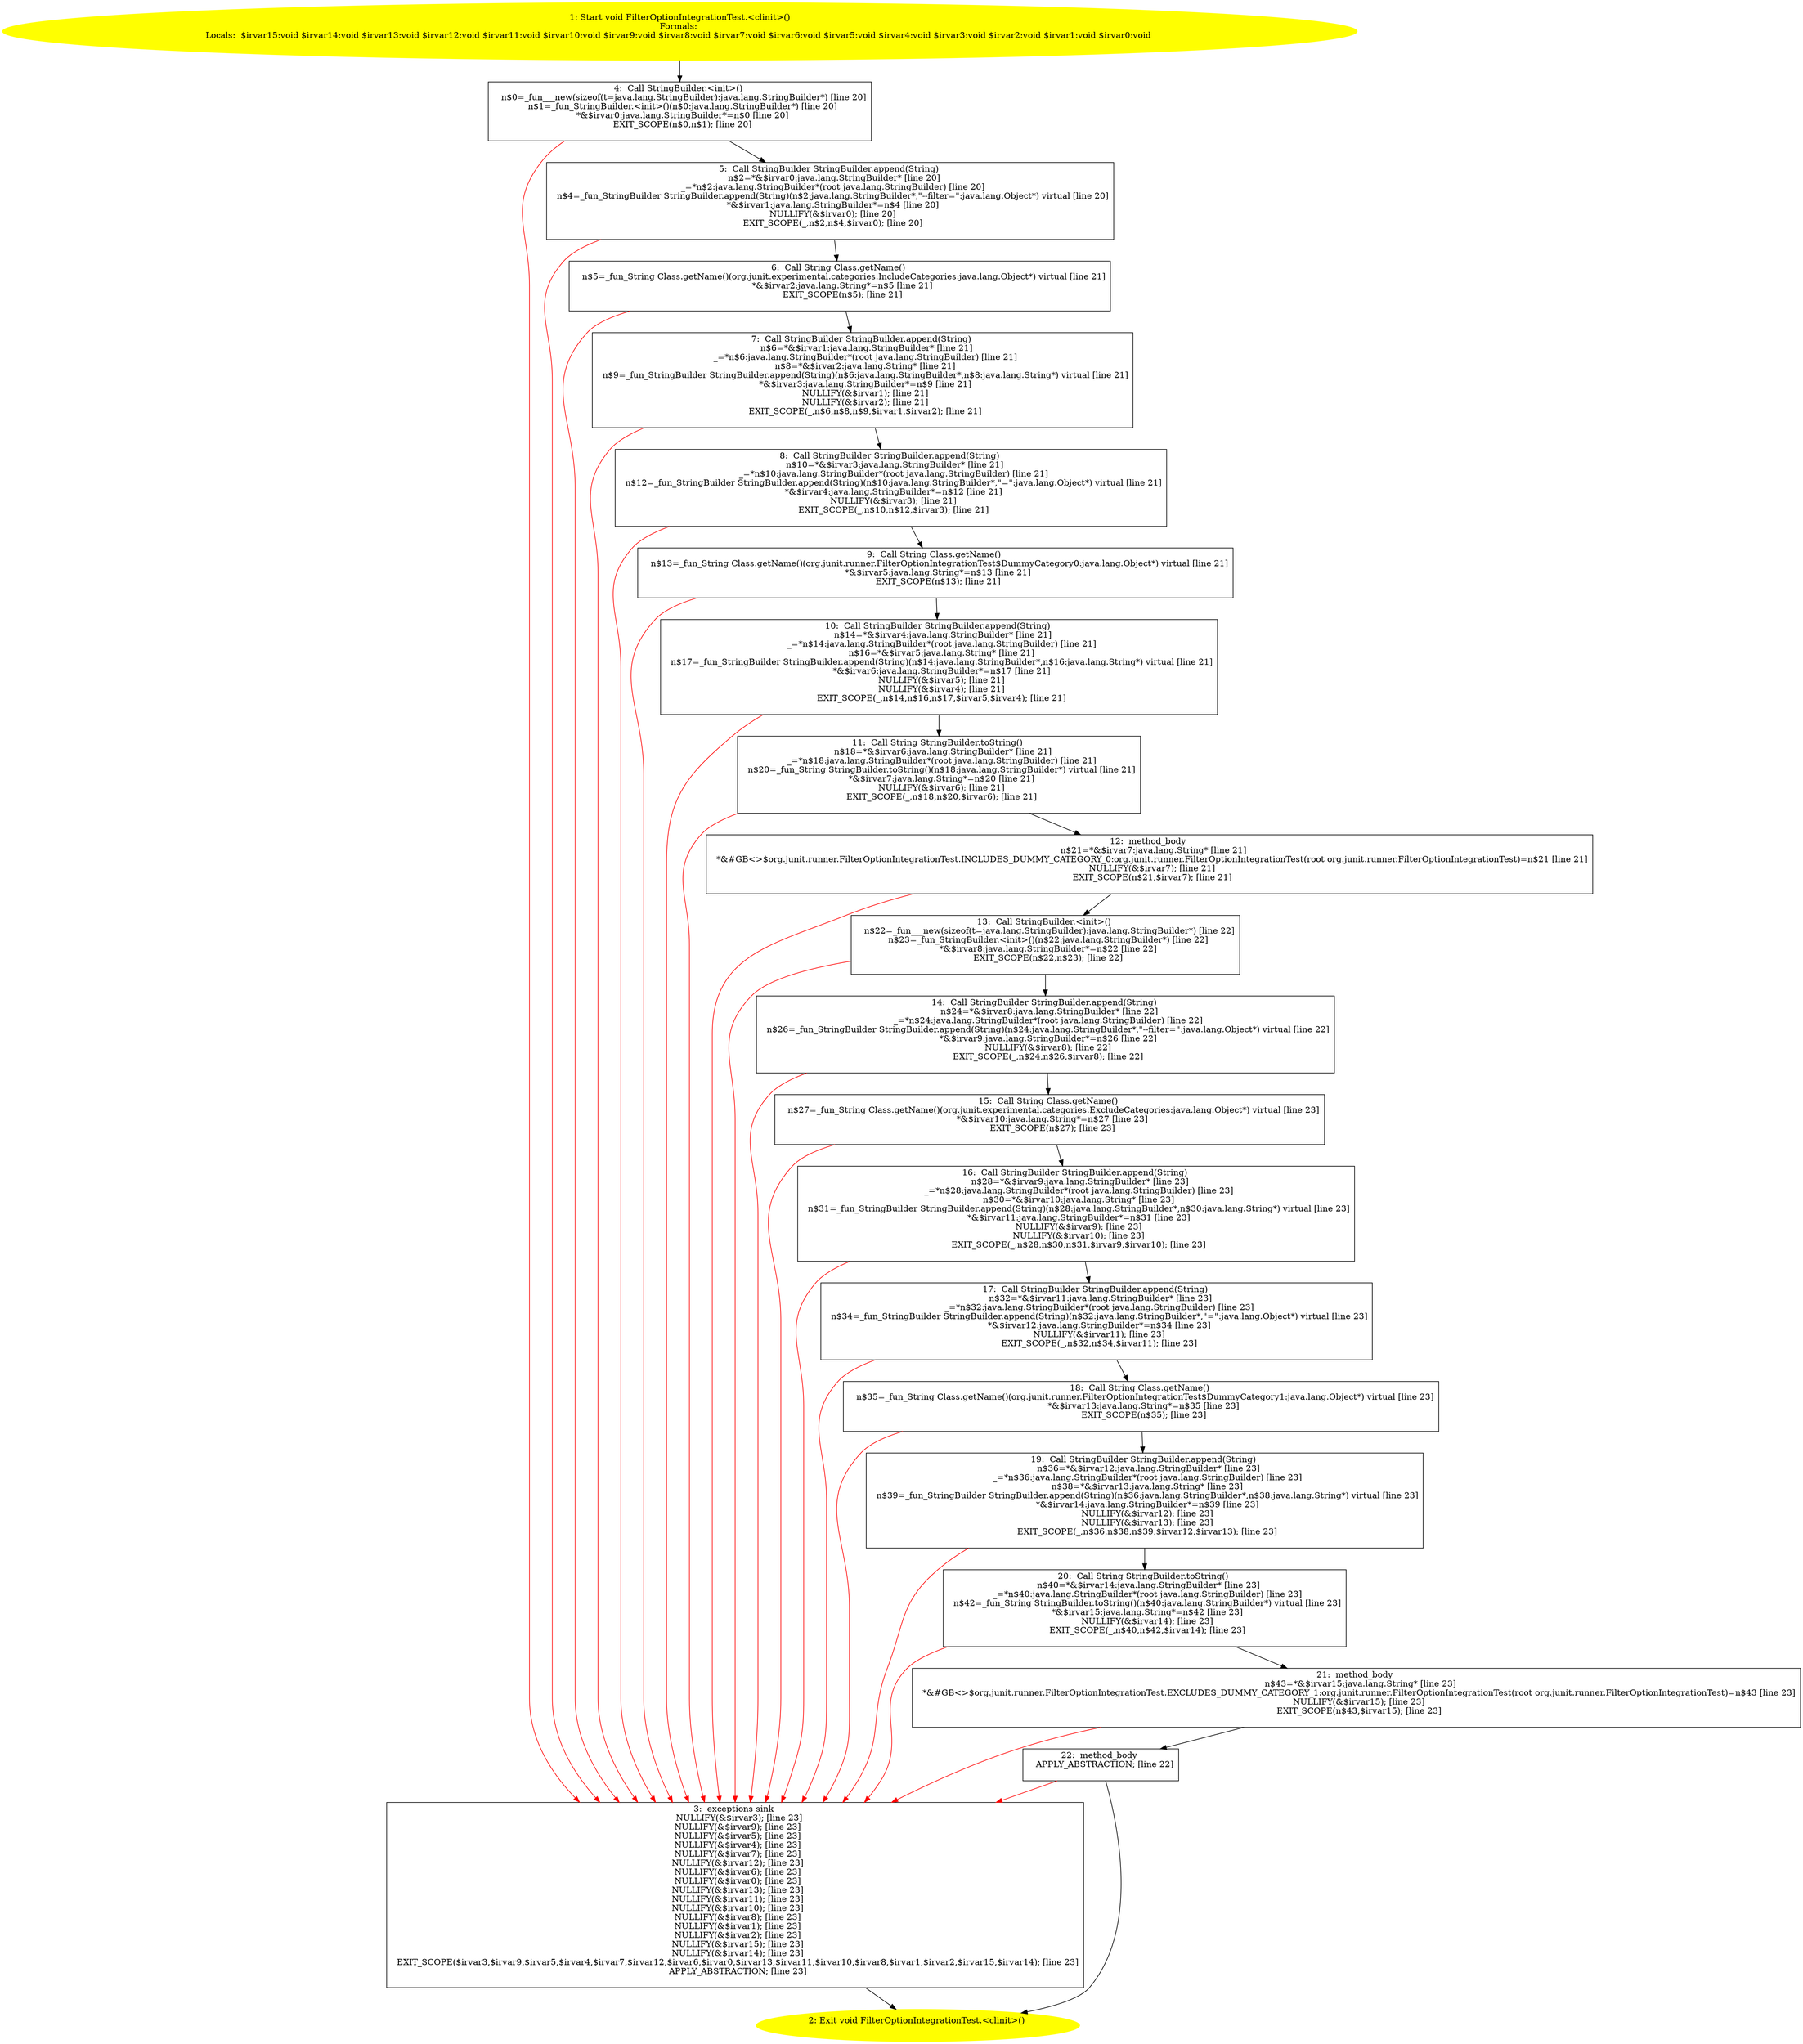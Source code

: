 /* @generated */
digraph cfg {
"org.junit.runner.FilterOptionIntegrationTest.<clinit>():void.8c61b3772c4a155a47fb97c91d3e4396_1" [label="1: Start void FilterOptionIntegrationTest.<clinit>()\nFormals: \nLocals:  $irvar15:void $irvar14:void $irvar13:void $irvar12:void $irvar11:void $irvar10:void $irvar9:void $irvar8:void $irvar7:void $irvar6:void $irvar5:void $irvar4:void $irvar3:void $irvar2:void $irvar1:void $irvar0:void \n  " color=yellow style=filled]
	

	 "org.junit.runner.FilterOptionIntegrationTest.<clinit>():void.8c61b3772c4a155a47fb97c91d3e4396_1" -> "org.junit.runner.FilterOptionIntegrationTest.<clinit>():void.8c61b3772c4a155a47fb97c91d3e4396_4" ;
"org.junit.runner.FilterOptionIntegrationTest.<clinit>():void.8c61b3772c4a155a47fb97c91d3e4396_2" [label="2: Exit void FilterOptionIntegrationTest.<clinit>() \n  " color=yellow style=filled]
	

"org.junit.runner.FilterOptionIntegrationTest.<clinit>():void.8c61b3772c4a155a47fb97c91d3e4396_3" [label="3:  exceptions sink \n   NULLIFY(&$irvar3); [line 23]\n  NULLIFY(&$irvar9); [line 23]\n  NULLIFY(&$irvar5); [line 23]\n  NULLIFY(&$irvar4); [line 23]\n  NULLIFY(&$irvar7); [line 23]\n  NULLIFY(&$irvar12); [line 23]\n  NULLIFY(&$irvar6); [line 23]\n  NULLIFY(&$irvar0); [line 23]\n  NULLIFY(&$irvar13); [line 23]\n  NULLIFY(&$irvar11); [line 23]\n  NULLIFY(&$irvar10); [line 23]\n  NULLIFY(&$irvar8); [line 23]\n  NULLIFY(&$irvar1); [line 23]\n  NULLIFY(&$irvar2); [line 23]\n  NULLIFY(&$irvar15); [line 23]\n  NULLIFY(&$irvar14); [line 23]\n  EXIT_SCOPE($irvar3,$irvar9,$irvar5,$irvar4,$irvar7,$irvar12,$irvar6,$irvar0,$irvar13,$irvar11,$irvar10,$irvar8,$irvar1,$irvar2,$irvar15,$irvar14); [line 23]\n  APPLY_ABSTRACTION; [line 23]\n " shape="box"]
	

	 "org.junit.runner.FilterOptionIntegrationTest.<clinit>():void.8c61b3772c4a155a47fb97c91d3e4396_3" -> "org.junit.runner.FilterOptionIntegrationTest.<clinit>():void.8c61b3772c4a155a47fb97c91d3e4396_2" ;
"org.junit.runner.FilterOptionIntegrationTest.<clinit>():void.8c61b3772c4a155a47fb97c91d3e4396_4" [label="4:  Call StringBuilder.<init>() \n   n$0=_fun___new(sizeof(t=java.lang.StringBuilder):java.lang.StringBuilder*) [line 20]\n  n$1=_fun_StringBuilder.<init>()(n$0:java.lang.StringBuilder*) [line 20]\n  *&$irvar0:java.lang.StringBuilder*=n$0 [line 20]\n  EXIT_SCOPE(n$0,n$1); [line 20]\n " shape="box"]
	

	 "org.junit.runner.FilterOptionIntegrationTest.<clinit>():void.8c61b3772c4a155a47fb97c91d3e4396_4" -> "org.junit.runner.FilterOptionIntegrationTest.<clinit>():void.8c61b3772c4a155a47fb97c91d3e4396_5" ;
	 "org.junit.runner.FilterOptionIntegrationTest.<clinit>():void.8c61b3772c4a155a47fb97c91d3e4396_4" -> "org.junit.runner.FilterOptionIntegrationTest.<clinit>():void.8c61b3772c4a155a47fb97c91d3e4396_3" [color="red" ];
"org.junit.runner.FilterOptionIntegrationTest.<clinit>():void.8c61b3772c4a155a47fb97c91d3e4396_5" [label="5:  Call StringBuilder StringBuilder.append(String) \n   n$2=*&$irvar0:java.lang.StringBuilder* [line 20]\n  _=*n$2:java.lang.StringBuilder*(root java.lang.StringBuilder) [line 20]\n  n$4=_fun_StringBuilder StringBuilder.append(String)(n$2:java.lang.StringBuilder*,\"--filter=\":java.lang.Object*) virtual [line 20]\n  *&$irvar1:java.lang.StringBuilder*=n$4 [line 20]\n  NULLIFY(&$irvar0); [line 20]\n  EXIT_SCOPE(_,n$2,n$4,$irvar0); [line 20]\n " shape="box"]
	

	 "org.junit.runner.FilterOptionIntegrationTest.<clinit>():void.8c61b3772c4a155a47fb97c91d3e4396_5" -> "org.junit.runner.FilterOptionIntegrationTest.<clinit>():void.8c61b3772c4a155a47fb97c91d3e4396_6" ;
	 "org.junit.runner.FilterOptionIntegrationTest.<clinit>():void.8c61b3772c4a155a47fb97c91d3e4396_5" -> "org.junit.runner.FilterOptionIntegrationTest.<clinit>():void.8c61b3772c4a155a47fb97c91d3e4396_3" [color="red" ];
"org.junit.runner.FilterOptionIntegrationTest.<clinit>():void.8c61b3772c4a155a47fb97c91d3e4396_6" [label="6:  Call String Class.getName() \n   n$5=_fun_String Class.getName()(org.junit.experimental.categories.IncludeCategories:java.lang.Object*) virtual [line 21]\n  *&$irvar2:java.lang.String*=n$5 [line 21]\n  EXIT_SCOPE(n$5); [line 21]\n " shape="box"]
	

	 "org.junit.runner.FilterOptionIntegrationTest.<clinit>():void.8c61b3772c4a155a47fb97c91d3e4396_6" -> "org.junit.runner.FilterOptionIntegrationTest.<clinit>():void.8c61b3772c4a155a47fb97c91d3e4396_7" ;
	 "org.junit.runner.FilterOptionIntegrationTest.<clinit>():void.8c61b3772c4a155a47fb97c91d3e4396_6" -> "org.junit.runner.FilterOptionIntegrationTest.<clinit>():void.8c61b3772c4a155a47fb97c91d3e4396_3" [color="red" ];
"org.junit.runner.FilterOptionIntegrationTest.<clinit>():void.8c61b3772c4a155a47fb97c91d3e4396_7" [label="7:  Call StringBuilder StringBuilder.append(String) \n   n$6=*&$irvar1:java.lang.StringBuilder* [line 21]\n  _=*n$6:java.lang.StringBuilder*(root java.lang.StringBuilder) [line 21]\n  n$8=*&$irvar2:java.lang.String* [line 21]\n  n$9=_fun_StringBuilder StringBuilder.append(String)(n$6:java.lang.StringBuilder*,n$8:java.lang.String*) virtual [line 21]\n  *&$irvar3:java.lang.StringBuilder*=n$9 [line 21]\n  NULLIFY(&$irvar1); [line 21]\n  NULLIFY(&$irvar2); [line 21]\n  EXIT_SCOPE(_,n$6,n$8,n$9,$irvar1,$irvar2); [line 21]\n " shape="box"]
	

	 "org.junit.runner.FilterOptionIntegrationTest.<clinit>():void.8c61b3772c4a155a47fb97c91d3e4396_7" -> "org.junit.runner.FilterOptionIntegrationTest.<clinit>():void.8c61b3772c4a155a47fb97c91d3e4396_8" ;
	 "org.junit.runner.FilterOptionIntegrationTest.<clinit>():void.8c61b3772c4a155a47fb97c91d3e4396_7" -> "org.junit.runner.FilterOptionIntegrationTest.<clinit>():void.8c61b3772c4a155a47fb97c91d3e4396_3" [color="red" ];
"org.junit.runner.FilterOptionIntegrationTest.<clinit>():void.8c61b3772c4a155a47fb97c91d3e4396_8" [label="8:  Call StringBuilder StringBuilder.append(String) \n   n$10=*&$irvar3:java.lang.StringBuilder* [line 21]\n  _=*n$10:java.lang.StringBuilder*(root java.lang.StringBuilder) [line 21]\n  n$12=_fun_StringBuilder StringBuilder.append(String)(n$10:java.lang.StringBuilder*,\"=\":java.lang.Object*) virtual [line 21]\n  *&$irvar4:java.lang.StringBuilder*=n$12 [line 21]\n  NULLIFY(&$irvar3); [line 21]\n  EXIT_SCOPE(_,n$10,n$12,$irvar3); [line 21]\n " shape="box"]
	

	 "org.junit.runner.FilterOptionIntegrationTest.<clinit>():void.8c61b3772c4a155a47fb97c91d3e4396_8" -> "org.junit.runner.FilterOptionIntegrationTest.<clinit>():void.8c61b3772c4a155a47fb97c91d3e4396_9" ;
	 "org.junit.runner.FilterOptionIntegrationTest.<clinit>():void.8c61b3772c4a155a47fb97c91d3e4396_8" -> "org.junit.runner.FilterOptionIntegrationTest.<clinit>():void.8c61b3772c4a155a47fb97c91d3e4396_3" [color="red" ];
"org.junit.runner.FilterOptionIntegrationTest.<clinit>():void.8c61b3772c4a155a47fb97c91d3e4396_9" [label="9:  Call String Class.getName() \n   n$13=_fun_String Class.getName()(org.junit.runner.FilterOptionIntegrationTest$DummyCategory0:java.lang.Object*) virtual [line 21]\n  *&$irvar5:java.lang.String*=n$13 [line 21]\n  EXIT_SCOPE(n$13); [line 21]\n " shape="box"]
	

	 "org.junit.runner.FilterOptionIntegrationTest.<clinit>():void.8c61b3772c4a155a47fb97c91d3e4396_9" -> "org.junit.runner.FilterOptionIntegrationTest.<clinit>():void.8c61b3772c4a155a47fb97c91d3e4396_10" ;
	 "org.junit.runner.FilterOptionIntegrationTest.<clinit>():void.8c61b3772c4a155a47fb97c91d3e4396_9" -> "org.junit.runner.FilterOptionIntegrationTest.<clinit>():void.8c61b3772c4a155a47fb97c91d3e4396_3" [color="red" ];
"org.junit.runner.FilterOptionIntegrationTest.<clinit>():void.8c61b3772c4a155a47fb97c91d3e4396_10" [label="10:  Call StringBuilder StringBuilder.append(String) \n   n$14=*&$irvar4:java.lang.StringBuilder* [line 21]\n  _=*n$14:java.lang.StringBuilder*(root java.lang.StringBuilder) [line 21]\n  n$16=*&$irvar5:java.lang.String* [line 21]\n  n$17=_fun_StringBuilder StringBuilder.append(String)(n$14:java.lang.StringBuilder*,n$16:java.lang.String*) virtual [line 21]\n  *&$irvar6:java.lang.StringBuilder*=n$17 [line 21]\n  NULLIFY(&$irvar5); [line 21]\n  NULLIFY(&$irvar4); [line 21]\n  EXIT_SCOPE(_,n$14,n$16,n$17,$irvar5,$irvar4); [line 21]\n " shape="box"]
	

	 "org.junit.runner.FilterOptionIntegrationTest.<clinit>():void.8c61b3772c4a155a47fb97c91d3e4396_10" -> "org.junit.runner.FilterOptionIntegrationTest.<clinit>():void.8c61b3772c4a155a47fb97c91d3e4396_11" ;
	 "org.junit.runner.FilterOptionIntegrationTest.<clinit>():void.8c61b3772c4a155a47fb97c91d3e4396_10" -> "org.junit.runner.FilterOptionIntegrationTest.<clinit>():void.8c61b3772c4a155a47fb97c91d3e4396_3" [color="red" ];
"org.junit.runner.FilterOptionIntegrationTest.<clinit>():void.8c61b3772c4a155a47fb97c91d3e4396_11" [label="11:  Call String StringBuilder.toString() \n   n$18=*&$irvar6:java.lang.StringBuilder* [line 21]\n  _=*n$18:java.lang.StringBuilder*(root java.lang.StringBuilder) [line 21]\n  n$20=_fun_String StringBuilder.toString()(n$18:java.lang.StringBuilder*) virtual [line 21]\n  *&$irvar7:java.lang.String*=n$20 [line 21]\n  NULLIFY(&$irvar6); [line 21]\n  EXIT_SCOPE(_,n$18,n$20,$irvar6); [line 21]\n " shape="box"]
	

	 "org.junit.runner.FilterOptionIntegrationTest.<clinit>():void.8c61b3772c4a155a47fb97c91d3e4396_11" -> "org.junit.runner.FilterOptionIntegrationTest.<clinit>():void.8c61b3772c4a155a47fb97c91d3e4396_12" ;
	 "org.junit.runner.FilterOptionIntegrationTest.<clinit>():void.8c61b3772c4a155a47fb97c91d3e4396_11" -> "org.junit.runner.FilterOptionIntegrationTest.<clinit>():void.8c61b3772c4a155a47fb97c91d3e4396_3" [color="red" ];
"org.junit.runner.FilterOptionIntegrationTest.<clinit>():void.8c61b3772c4a155a47fb97c91d3e4396_12" [label="12:  method_body \n   n$21=*&$irvar7:java.lang.String* [line 21]\n  *&#GB<>$org.junit.runner.FilterOptionIntegrationTest.INCLUDES_DUMMY_CATEGORY_0:org.junit.runner.FilterOptionIntegrationTest(root org.junit.runner.FilterOptionIntegrationTest)=n$21 [line 21]\n  NULLIFY(&$irvar7); [line 21]\n  EXIT_SCOPE(n$21,$irvar7); [line 21]\n " shape="box"]
	

	 "org.junit.runner.FilterOptionIntegrationTest.<clinit>():void.8c61b3772c4a155a47fb97c91d3e4396_12" -> "org.junit.runner.FilterOptionIntegrationTest.<clinit>():void.8c61b3772c4a155a47fb97c91d3e4396_13" ;
	 "org.junit.runner.FilterOptionIntegrationTest.<clinit>():void.8c61b3772c4a155a47fb97c91d3e4396_12" -> "org.junit.runner.FilterOptionIntegrationTest.<clinit>():void.8c61b3772c4a155a47fb97c91d3e4396_3" [color="red" ];
"org.junit.runner.FilterOptionIntegrationTest.<clinit>():void.8c61b3772c4a155a47fb97c91d3e4396_13" [label="13:  Call StringBuilder.<init>() \n   n$22=_fun___new(sizeof(t=java.lang.StringBuilder):java.lang.StringBuilder*) [line 22]\n  n$23=_fun_StringBuilder.<init>()(n$22:java.lang.StringBuilder*) [line 22]\n  *&$irvar8:java.lang.StringBuilder*=n$22 [line 22]\n  EXIT_SCOPE(n$22,n$23); [line 22]\n " shape="box"]
	

	 "org.junit.runner.FilterOptionIntegrationTest.<clinit>():void.8c61b3772c4a155a47fb97c91d3e4396_13" -> "org.junit.runner.FilterOptionIntegrationTest.<clinit>():void.8c61b3772c4a155a47fb97c91d3e4396_14" ;
	 "org.junit.runner.FilterOptionIntegrationTest.<clinit>():void.8c61b3772c4a155a47fb97c91d3e4396_13" -> "org.junit.runner.FilterOptionIntegrationTest.<clinit>():void.8c61b3772c4a155a47fb97c91d3e4396_3" [color="red" ];
"org.junit.runner.FilterOptionIntegrationTest.<clinit>():void.8c61b3772c4a155a47fb97c91d3e4396_14" [label="14:  Call StringBuilder StringBuilder.append(String) \n   n$24=*&$irvar8:java.lang.StringBuilder* [line 22]\n  _=*n$24:java.lang.StringBuilder*(root java.lang.StringBuilder) [line 22]\n  n$26=_fun_StringBuilder StringBuilder.append(String)(n$24:java.lang.StringBuilder*,\"--filter=\":java.lang.Object*) virtual [line 22]\n  *&$irvar9:java.lang.StringBuilder*=n$26 [line 22]\n  NULLIFY(&$irvar8); [line 22]\n  EXIT_SCOPE(_,n$24,n$26,$irvar8); [line 22]\n " shape="box"]
	

	 "org.junit.runner.FilterOptionIntegrationTest.<clinit>():void.8c61b3772c4a155a47fb97c91d3e4396_14" -> "org.junit.runner.FilterOptionIntegrationTest.<clinit>():void.8c61b3772c4a155a47fb97c91d3e4396_15" ;
	 "org.junit.runner.FilterOptionIntegrationTest.<clinit>():void.8c61b3772c4a155a47fb97c91d3e4396_14" -> "org.junit.runner.FilterOptionIntegrationTest.<clinit>():void.8c61b3772c4a155a47fb97c91d3e4396_3" [color="red" ];
"org.junit.runner.FilterOptionIntegrationTest.<clinit>():void.8c61b3772c4a155a47fb97c91d3e4396_15" [label="15:  Call String Class.getName() \n   n$27=_fun_String Class.getName()(org.junit.experimental.categories.ExcludeCategories:java.lang.Object*) virtual [line 23]\n  *&$irvar10:java.lang.String*=n$27 [line 23]\n  EXIT_SCOPE(n$27); [line 23]\n " shape="box"]
	

	 "org.junit.runner.FilterOptionIntegrationTest.<clinit>():void.8c61b3772c4a155a47fb97c91d3e4396_15" -> "org.junit.runner.FilterOptionIntegrationTest.<clinit>():void.8c61b3772c4a155a47fb97c91d3e4396_16" ;
	 "org.junit.runner.FilterOptionIntegrationTest.<clinit>():void.8c61b3772c4a155a47fb97c91d3e4396_15" -> "org.junit.runner.FilterOptionIntegrationTest.<clinit>():void.8c61b3772c4a155a47fb97c91d3e4396_3" [color="red" ];
"org.junit.runner.FilterOptionIntegrationTest.<clinit>():void.8c61b3772c4a155a47fb97c91d3e4396_16" [label="16:  Call StringBuilder StringBuilder.append(String) \n   n$28=*&$irvar9:java.lang.StringBuilder* [line 23]\n  _=*n$28:java.lang.StringBuilder*(root java.lang.StringBuilder) [line 23]\n  n$30=*&$irvar10:java.lang.String* [line 23]\n  n$31=_fun_StringBuilder StringBuilder.append(String)(n$28:java.lang.StringBuilder*,n$30:java.lang.String*) virtual [line 23]\n  *&$irvar11:java.lang.StringBuilder*=n$31 [line 23]\n  NULLIFY(&$irvar9); [line 23]\n  NULLIFY(&$irvar10); [line 23]\n  EXIT_SCOPE(_,n$28,n$30,n$31,$irvar9,$irvar10); [line 23]\n " shape="box"]
	

	 "org.junit.runner.FilterOptionIntegrationTest.<clinit>():void.8c61b3772c4a155a47fb97c91d3e4396_16" -> "org.junit.runner.FilterOptionIntegrationTest.<clinit>():void.8c61b3772c4a155a47fb97c91d3e4396_17" ;
	 "org.junit.runner.FilterOptionIntegrationTest.<clinit>():void.8c61b3772c4a155a47fb97c91d3e4396_16" -> "org.junit.runner.FilterOptionIntegrationTest.<clinit>():void.8c61b3772c4a155a47fb97c91d3e4396_3" [color="red" ];
"org.junit.runner.FilterOptionIntegrationTest.<clinit>():void.8c61b3772c4a155a47fb97c91d3e4396_17" [label="17:  Call StringBuilder StringBuilder.append(String) \n   n$32=*&$irvar11:java.lang.StringBuilder* [line 23]\n  _=*n$32:java.lang.StringBuilder*(root java.lang.StringBuilder) [line 23]\n  n$34=_fun_StringBuilder StringBuilder.append(String)(n$32:java.lang.StringBuilder*,\"=\":java.lang.Object*) virtual [line 23]\n  *&$irvar12:java.lang.StringBuilder*=n$34 [line 23]\n  NULLIFY(&$irvar11); [line 23]\n  EXIT_SCOPE(_,n$32,n$34,$irvar11); [line 23]\n " shape="box"]
	

	 "org.junit.runner.FilterOptionIntegrationTest.<clinit>():void.8c61b3772c4a155a47fb97c91d3e4396_17" -> "org.junit.runner.FilterOptionIntegrationTest.<clinit>():void.8c61b3772c4a155a47fb97c91d3e4396_18" ;
	 "org.junit.runner.FilterOptionIntegrationTest.<clinit>():void.8c61b3772c4a155a47fb97c91d3e4396_17" -> "org.junit.runner.FilterOptionIntegrationTest.<clinit>():void.8c61b3772c4a155a47fb97c91d3e4396_3" [color="red" ];
"org.junit.runner.FilterOptionIntegrationTest.<clinit>():void.8c61b3772c4a155a47fb97c91d3e4396_18" [label="18:  Call String Class.getName() \n   n$35=_fun_String Class.getName()(org.junit.runner.FilterOptionIntegrationTest$DummyCategory1:java.lang.Object*) virtual [line 23]\n  *&$irvar13:java.lang.String*=n$35 [line 23]\n  EXIT_SCOPE(n$35); [line 23]\n " shape="box"]
	

	 "org.junit.runner.FilterOptionIntegrationTest.<clinit>():void.8c61b3772c4a155a47fb97c91d3e4396_18" -> "org.junit.runner.FilterOptionIntegrationTest.<clinit>():void.8c61b3772c4a155a47fb97c91d3e4396_19" ;
	 "org.junit.runner.FilterOptionIntegrationTest.<clinit>():void.8c61b3772c4a155a47fb97c91d3e4396_18" -> "org.junit.runner.FilterOptionIntegrationTest.<clinit>():void.8c61b3772c4a155a47fb97c91d3e4396_3" [color="red" ];
"org.junit.runner.FilterOptionIntegrationTest.<clinit>():void.8c61b3772c4a155a47fb97c91d3e4396_19" [label="19:  Call StringBuilder StringBuilder.append(String) \n   n$36=*&$irvar12:java.lang.StringBuilder* [line 23]\n  _=*n$36:java.lang.StringBuilder*(root java.lang.StringBuilder) [line 23]\n  n$38=*&$irvar13:java.lang.String* [line 23]\n  n$39=_fun_StringBuilder StringBuilder.append(String)(n$36:java.lang.StringBuilder*,n$38:java.lang.String*) virtual [line 23]\n  *&$irvar14:java.lang.StringBuilder*=n$39 [line 23]\n  NULLIFY(&$irvar12); [line 23]\n  NULLIFY(&$irvar13); [line 23]\n  EXIT_SCOPE(_,n$36,n$38,n$39,$irvar12,$irvar13); [line 23]\n " shape="box"]
	

	 "org.junit.runner.FilterOptionIntegrationTest.<clinit>():void.8c61b3772c4a155a47fb97c91d3e4396_19" -> "org.junit.runner.FilterOptionIntegrationTest.<clinit>():void.8c61b3772c4a155a47fb97c91d3e4396_20" ;
	 "org.junit.runner.FilterOptionIntegrationTest.<clinit>():void.8c61b3772c4a155a47fb97c91d3e4396_19" -> "org.junit.runner.FilterOptionIntegrationTest.<clinit>():void.8c61b3772c4a155a47fb97c91d3e4396_3" [color="red" ];
"org.junit.runner.FilterOptionIntegrationTest.<clinit>():void.8c61b3772c4a155a47fb97c91d3e4396_20" [label="20:  Call String StringBuilder.toString() \n   n$40=*&$irvar14:java.lang.StringBuilder* [line 23]\n  _=*n$40:java.lang.StringBuilder*(root java.lang.StringBuilder) [line 23]\n  n$42=_fun_String StringBuilder.toString()(n$40:java.lang.StringBuilder*) virtual [line 23]\n  *&$irvar15:java.lang.String*=n$42 [line 23]\n  NULLIFY(&$irvar14); [line 23]\n  EXIT_SCOPE(_,n$40,n$42,$irvar14); [line 23]\n " shape="box"]
	

	 "org.junit.runner.FilterOptionIntegrationTest.<clinit>():void.8c61b3772c4a155a47fb97c91d3e4396_20" -> "org.junit.runner.FilterOptionIntegrationTest.<clinit>():void.8c61b3772c4a155a47fb97c91d3e4396_21" ;
	 "org.junit.runner.FilterOptionIntegrationTest.<clinit>():void.8c61b3772c4a155a47fb97c91d3e4396_20" -> "org.junit.runner.FilterOptionIntegrationTest.<clinit>():void.8c61b3772c4a155a47fb97c91d3e4396_3" [color="red" ];
"org.junit.runner.FilterOptionIntegrationTest.<clinit>():void.8c61b3772c4a155a47fb97c91d3e4396_21" [label="21:  method_body \n   n$43=*&$irvar15:java.lang.String* [line 23]\n  *&#GB<>$org.junit.runner.FilterOptionIntegrationTest.EXCLUDES_DUMMY_CATEGORY_1:org.junit.runner.FilterOptionIntegrationTest(root org.junit.runner.FilterOptionIntegrationTest)=n$43 [line 23]\n  NULLIFY(&$irvar15); [line 23]\n  EXIT_SCOPE(n$43,$irvar15); [line 23]\n " shape="box"]
	

	 "org.junit.runner.FilterOptionIntegrationTest.<clinit>():void.8c61b3772c4a155a47fb97c91d3e4396_21" -> "org.junit.runner.FilterOptionIntegrationTest.<clinit>():void.8c61b3772c4a155a47fb97c91d3e4396_22" ;
	 "org.junit.runner.FilterOptionIntegrationTest.<clinit>():void.8c61b3772c4a155a47fb97c91d3e4396_21" -> "org.junit.runner.FilterOptionIntegrationTest.<clinit>():void.8c61b3772c4a155a47fb97c91d3e4396_3" [color="red" ];
"org.junit.runner.FilterOptionIntegrationTest.<clinit>():void.8c61b3772c4a155a47fb97c91d3e4396_22" [label="22:  method_body \n   APPLY_ABSTRACTION; [line 22]\n " shape="box"]
	

	 "org.junit.runner.FilterOptionIntegrationTest.<clinit>():void.8c61b3772c4a155a47fb97c91d3e4396_22" -> "org.junit.runner.FilterOptionIntegrationTest.<clinit>():void.8c61b3772c4a155a47fb97c91d3e4396_2" ;
	 "org.junit.runner.FilterOptionIntegrationTest.<clinit>():void.8c61b3772c4a155a47fb97c91d3e4396_22" -> "org.junit.runner.FilterOptionIntegrationTest.<clinit>():void.8c61b3772c4a155a47fb97c91d3e4396_3" [color="red" ];
}
